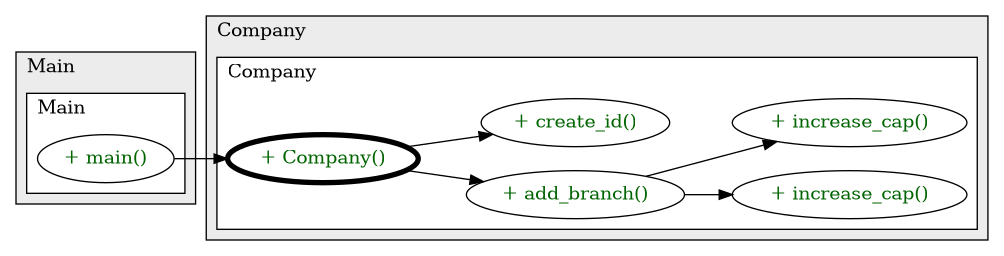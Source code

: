 @startuml

/' diagram meta data start
config=CallConfiguration;
{
  "rootMethod": "Company#Company()",
  "projectClassification": {
    "searchMode": "OpenProject", // OpenProject, AllProjects
    "includedProjects": "",
    "pathEndKeywords": "*.impl",
    "isClientPath": "",
    "isClientName": "",
    "isTestPath": "",
    "isTestName": "",
    "isMappingPath": "",
    "isMappingName": "",
    "isDataAccessPath": "",
    "isDataAccessName": "",
    "isDataStructurePath": "",
    "isDataStructureName": "",
    "isInterfaceStructuresPath": "",
    "isInterfaceStructuresName": "",
    "isEntryPointPath": "",
    "isEntryPointName": ""
  },
  "graphRestriction": {
    "classPackageExcludeFilter": "",
    "classPackageIncludeFilter": "",
    "classNameExcludeFilter": "",
    "classNameIncludeFilter": "",
    "methodNameExcludeFilter": "",
    "methodNameIncludeFilter": "",
    "removeByInheritance": "", // inheritance/annotation based filtering is done in a second step
    "removeByAnnotation": "",
    "removeByClassPackage": "", // cleanup the graph after inheritance/annotation based filtering is done
    "removeByClassName": "",
    "cutMappings": false,
    "cutEnum": true,
    "cutTests": true,
    "cutClient": true,
    "cutDataAccess": true,
    "cutInterfaceStructures": true,
    "cutDataStructures": true,
    "cutGetterAndSetter": true,
    "cutConstructors": true
  },
  "graphTraversal": {
    "forwardDepth": 3,
    "backwardDepth": 3,
    "classPackageExcludeFilter": "",
    "classPackageIncludeFilter": "",
    "classNameExcludeFilter": "",
    "classNameIncludeFilter": "",
    "methodNameExcludeFilter": "",
    "methodNameIncludeFilter": "",
    "hideMappings": false,
    "hideDataStructures": false,
    "hidePrivateMethods": true,
    "hideInterfaceCalls": true, // indirection: implementation -> interface (is hidden) -> implementation
    "onlyShowApplicationEntryPoints": false // root node is included
  },
  "details": {
    "aggregation": "GroupByClass", // ByClass, GroupByClass, None
    "showMethodParametersTypes": false,
    "showMethodParametersNames": false,
    "showMethodReturnType": false,
    "showPackageLevels": 2,
    "showCallOrder": false,
    "edgeMode": "MethodsOnly", // TypesOnly, MethodsOnly, TypesAndMethods, MethodsAndDirectTypeUsage
    "showDetailedClassStructure": false
  },
  "rootClass": "Company"
}
diagram meta data end '/



digraph g {
    rankdir="LR"
    splines=polyline
    

'nodes 
subgraph cluster_1679829923 { 
   	label=Company
	labeljust=l
	fillcolor="#ececec"
	style=filled
   
   subgraph cluster_469633996 { 
   	label=Company
	labeljust=l
	fillcolor=white
	style=filled
   
   Company1679829923XXXCompany0[
	label="+ Company()"
	style=filled
	fillcolor=white
	tooltip="Company

null"
	penwidth=4
	fontcolor=darkgreen
];

Company1679829923XXXadd_branch2013066710[
	label="+ add_branch()"
	style=filled
	fillcolor=white
	tooltip="Company

null"
	fontcolor=darkgreen
];

Company1679829923XXXcreate_id107927658[
	label="+ create_id()"
	style=filled
	fillcolor=white
	tooltip="Company

null"
	fontcolor=darkgreen
];

Company1679829923XXXincrease_cap1752163187[
	label="+ increase_cap()"
	style=filled
	fillcolor=white
	tooltip="Company

null"
	fontcolor=darkgreen
];

Company1679829923XXXincrease_cap39236772[
	label="+ increase_cap()"
	style=filled
	fillcolor=white
	tooltip="Company

null"
	fontcolor=darkgreen
];
} 
} 

subgraph cluster_2390489 { 
   	label=Main
	labeljust=l
	fillcolor="#ececec"
	style=filled
   
   subgraph cluster_1706522830 { 
   	label=Main
	labeljust=l
	fillcolor=white
	style=filled
   
   Main2390489XXXmain1859653459[
	label="+ main()"
	style=filled
	fillcolor=white
	tooltip="Main

null"
	fontcolor=darkgreen
];
} 
} 

'edges    
Company1679829923XXXCompany0 -> Company1679829923XXXadd_branch2013066710;
Company1679829923XXXCompany0 -> Company1679829923XXXcreate_id107927658;
Company1679829923XXXadd_branch2013066710 -> Company1679829923XXXincrease_cap1752163187;
Company1679829923XXXadd_branch2013066710 -> Company1679829923XXXincrease_cap39236772;
Main2390489XXXmain1859653459 -> Company1679829923XXXCompany0;
    
}
@enduml
